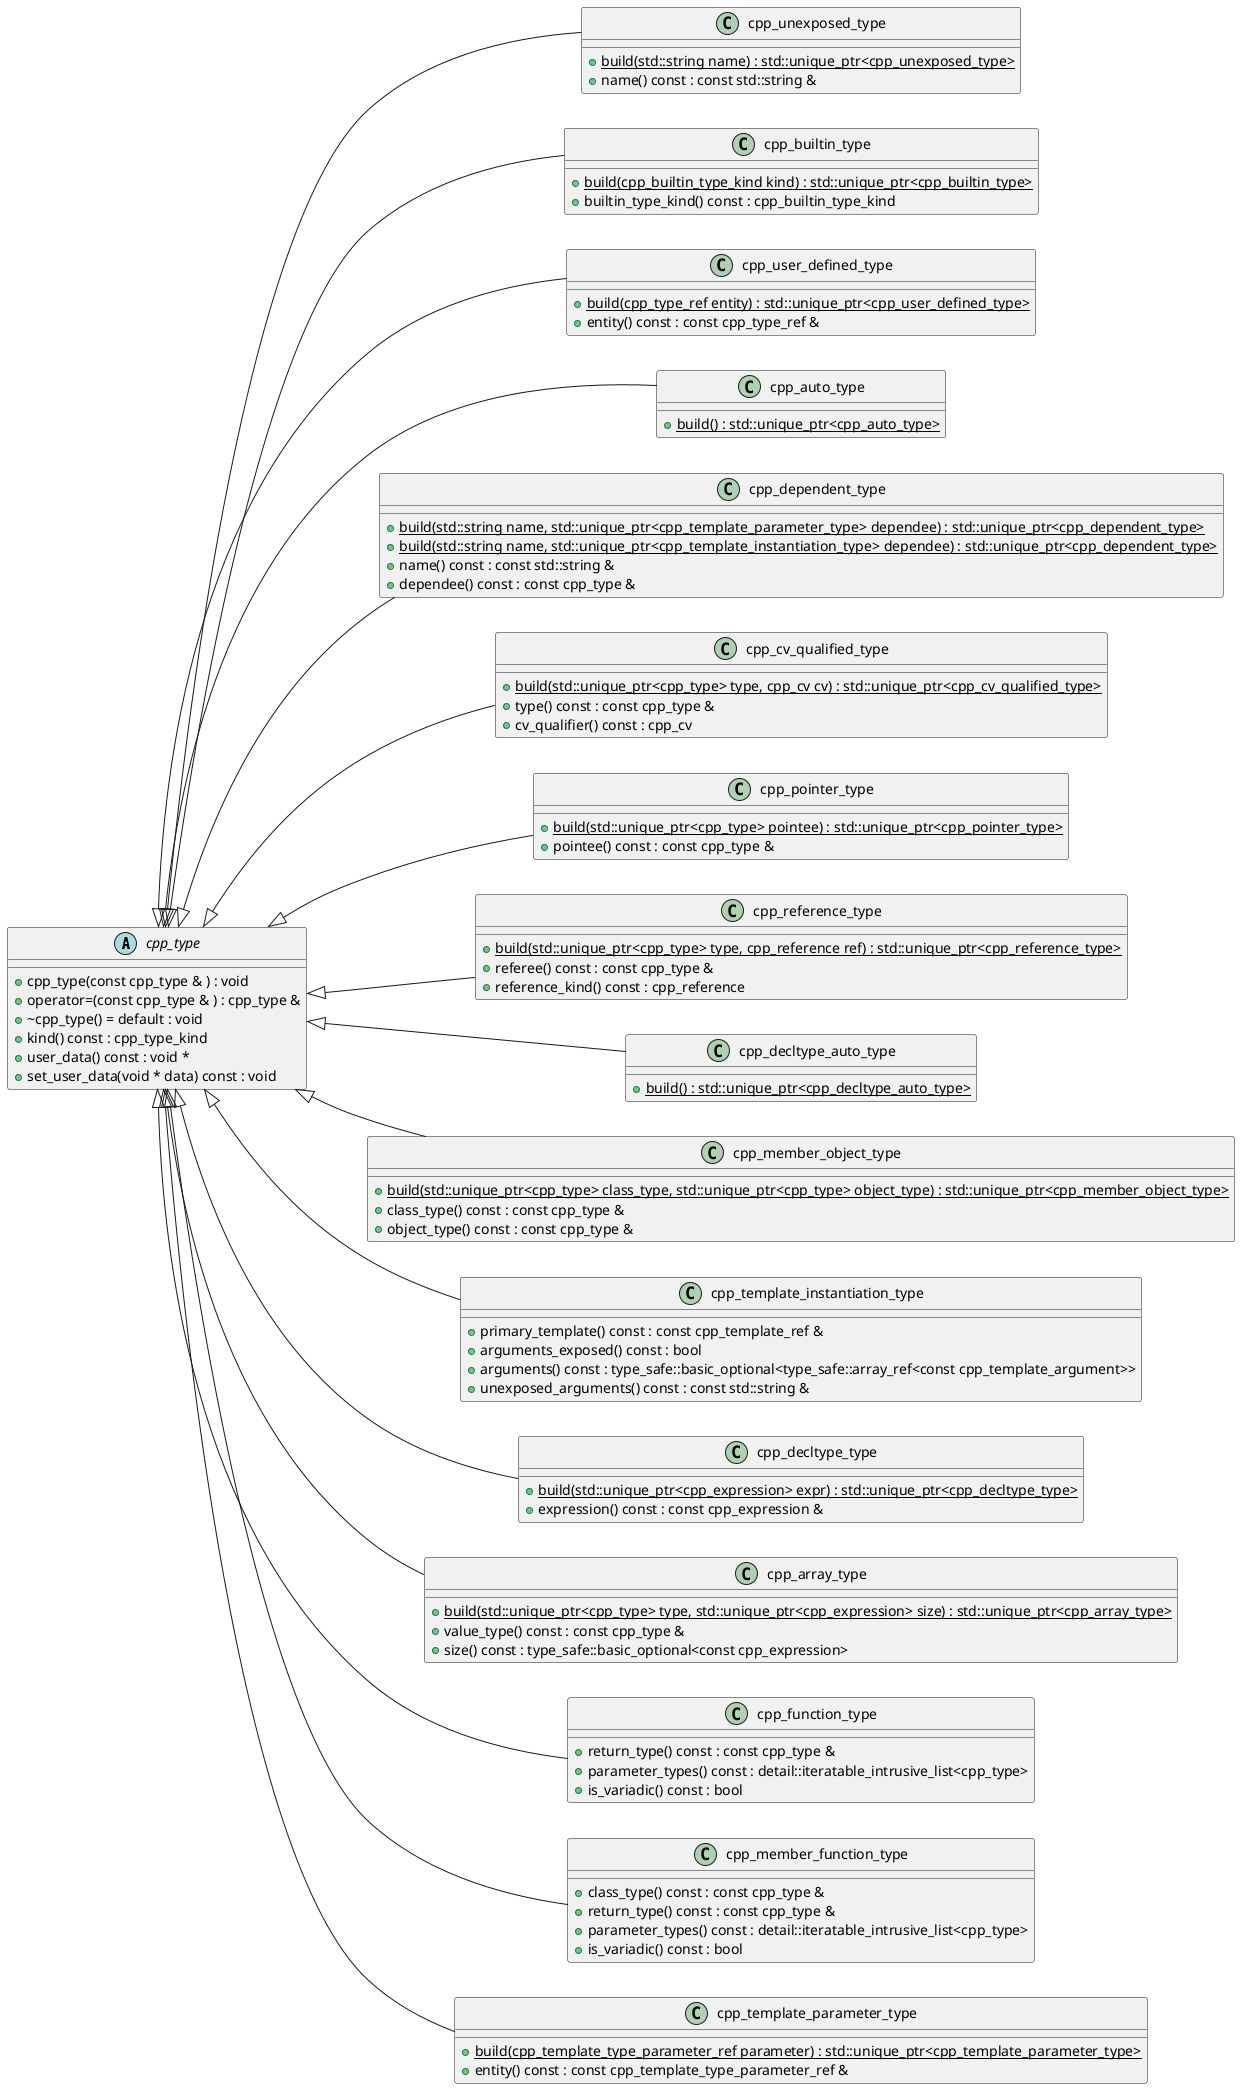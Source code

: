 @startuml
left to right direction
abstract "cpp_type" as C_0001585653041236922459
abstract C_0001585653041236922459 [[https://github.com/foonathan/cppast/blob/f81be80b524a88533f7e5eefd96fe10dc59cc289/include/cppast/cpp_type.hpp#L44{Base class for all C++ types.}]] {
+cpp_type(const cpp_type & ) : void
+operator=(const cpp_type & ) : cpp_type &
+~cpp_type() = default : void
+kind() const : cpp_type_kind
+user_data() const : void *
+set_user_data(void * data) const : void
}
class "cpp_unexposed_type" as C_0000601730303705395408
class C_0000601730303705395408 [[https://github.com/foonathan/cppast/blob/f81be80b524a88533f7e5eefd96fe10dc59cc289/include/cppast/cpp_type.hpp#L95{An unexposed [cppast::cpp_type](). This is one where no further information besides a name is available.}]] {
{static} +build(std::string name) : std::unique_ptr<cpp_unexposed_type>
+name() const : const std::string &
}
class "cpp_builtin_type" as C_0002035785082080260407
class C_0002035785082080260407 [[https://github.com/foonathan/cppast/blob/f81be80b524a88533f7e5eefd96fe10dc59cc289/include/cppast/cpp_type.hpp#L161{A builtin [cppast::cpp_type](). This is one where there is no associated [cppast::cpp_entity]().}]] {
{static} +build(cpp_builtin_type_kind kind) : std::unique_ptr<cpp_builtin_type>
+builtin_type_kind() const : cpp_builtin_type_kind
}
class "cpp_user_defined_type" as C_0002166954434825938188
class C_0002166954434825938188 [[https://github.com/foonathan/cppast/blob/f81be80b524a88533f7e5eefd96fe10dc59cc289/include/cppast/cpp_type.hpp#L202{A user-defined [cppast::cpp_type](). It has an associated [cppast::cpp_entity]().}]] {
{static} +build(cpp_type_ref entity) : std::unique_ptr<cpp_user_defined_type>
+entity() const : const cpp_type_ref &
}
class "cpp_auto_type" as C_0001809003368459807767
class C_0001809003368459807767 [[https://github.com/foonathan/cppast/blob/f81be80b524a88533f7e5eefd96fe10dc59cc289/include/cppast/cpp_type.hpp#L230{A [cppast::cpp_type]() that isn't given but deduced by `auto`.}]] {
{static} +build() : std::unique_ptr<cpp_auto_type>
}
class "cpp_dependent_type" as C_0000507998479194737071
class C_0000507998479194737071 [[https://github.com/foonathan/cppast/blob/f81be80b524a88533f7e5eefd96fe10dc59cc289/include/cppast/cpp_type.hpp#L249{A [cppast::cpp_type]() that depends on another type.}]] {
{static} +build(std::string name, std::unique_ptr<cpp_template_parameter_type> dependee) : std::unique_ptr<cpp_dependent_type>
{static} +build(std::string name, std::unique_ptr<cpp_template_instantiation_type> dependee) : std::unique_ptr<cpp_dependent_type>
+name() const : const std::string &
+dependee() const : const cpp_type &
}
class "cpp_cv_qualified_type" as C_0000342846994454958214
class C_0000342846994454958214 [[https://github.com/foonathan/cppast/blob/f81be80b524a88533f7e5eefd96fe10dc59cc289/include/cppast/cpp_type.hpp#L311{A [cppast::cpp_cv]() qualified [cppast::cpp_type]().}]] {
{static} +build(std::unique_ptr<cpp_type> type, cpp_cv cv) : std::unique_ptr<cpp_cv_qualified_type>
+type() const : const cpp_type &
+cv_qualifier() const : cpp_cv
}
class "cpp_pointer_type" as C_0000861535705589766807
class C_0000861535705589766807 [[https://github.com/foonathan/cppast/blob/f81be80b524a88533f7e5eefd96fe10dc59cc289/include/cppast/cpp_type.hpp#L359{A pointer to a [cppast::cpp_type]().}]] {
{static} +build(std::unique_ptr<cpp_type> pointee) : std::unique_ptr<cpp_pointer_type>
+pointee() const : const cpp_type &
}
class "cpp_reference_type" as C_0000600573949475383075
class C_0000600573949475383075 [[https://github.com/foonathan/cppast/blob/f81be80b524a88533f7e5eefd96fe10dc59cc289/include/cppast/cpp_type.hpp#L394{A reference to a [cppast::cpp_type]().}]] {
{static} +build(std::unique_ptr<cpp_type> type, cpp_reference ref) : std::unique_ptr<cpp_reference_type>
+referee() const : const cpp_type &
+reference_kind() const : cpp_reference
}
class "cpp_decltype_auto_type" as C_0000026248340214462662
class C_0000026248340214462662 [[https://github.com/foonathan/cppast/blob/f81be80b524a88533f7e5eefd96fe10dc59cc289/include/cppast/cppast_fwd.hpp#L27{cpp_decltype_auto_type}]] {
{static} +build() : std::unique_ptr<cpp_decltype_auto_type>
}
class "cpp_member_object_type" as C_0000603633382993980808
class C_0000603633382993980808 [[https://github.com/foonathan/cppast/blob/f81be80b524a88533f7e5eefd96fe10dc59cc289/include/cppast/cppast_fwd.hpp#L53{cpp_member_object_type}]] {
{static} +build(std::unique_ptr<cpp_type> class_type, std::unique_ptr<cpp_type> object_type) : std::unique_ptr<cpp_member_object_type>
+class_type() const : const cpp_type &
+object_type() const : const cpp_type &
}
class "cpp_template_instantiation_type" as C_0001009421424714355715
class C_0001009421424714355715 [[https://github.com/foonathan/cppast/blob/f81be80b524a88533f7e5eefd96fe10dc59cc289/include/cppast/cppast_fwd.hpp#L63{cpp_template_instantiation_type}]] {
+primary_template() const : const cpp_template_ref &
+arguments_exposed() const : bool
+arguments() const : type_safe::basic_optional<type_safe::array_ref<const cpp_template_argument>>
+unexposed_arguments() const : const std::string &
}
class "cpp_decltype_type" as C_0001184982835175222056
class C_0001184982835175222056 [[https://github.com/foonathan/cppast/blob/f81be80b524a88533f7e5eefd96fe10dc59cc289/include/cppast/cppast_fwd.hpp#L28{cpp_decltype_type}]] {
{static} +build(std::unique_ptr<cpp_expression> expr) : std::unique_ptr<cpp_decltype_type>
+expression() const : const cpp_expression &
}
class "cpp_array_type" as C_0001347498727659770075
class C_0001347498727659770075 [[https://github.com/foonathan/cppast/blob/f81be80b524a88533f7e5eefd96fe10dc59cc289/include/cppast/cppast_fwd.hpp#L14{cpp_array_type}]] {
{static} +build(std::unique_ptr<cpp_type> type, std::unique_ptr<cpp_expression> size) : std::unique_ptr<cpp_array_type>
+value_type() const : const cpp_type &
+size() const : type_safe::basic_optional<const cpp_expression>
}
class "cpp_function_type" as C_0001455852309215570565
class C_0001455852309215570565 [[https://github.com/foonathan/cppast/blob/f81be80b524a88533f7e5eefd96fe10dc59cc289/include/cppast/cppast_fwd.hpp#L44{cpp_function_type}]] {
+return_type() const : const cpp_type &
+parameter_types() const : detail::iteratable_intrusive_list<cpp_type>
+is_variadic() const : bool
}
class "cpp_member_function_type" as C_0001956941679276907326
class C_0001956941679276907326 [[https://github.com/foonathan/cppast/blob/f81be80b524a88533f7e5eefd96fe10dc59cc289/include/cppast/cppast_fwd.hpp#L52{cpp_member_function_type}]] {
+class_type() const : const cpp_type &
+return_type() const : const cpp_type &
+parameter_types() const : detail::iteratable_intrusive_list<cpp_type>
+is_variadic() const : bool
}
class "cpp_template_parameter_type" as C_0002158322113857881673
class C_0002158322113857881673 [[https://github.com/foonathan/cppast/blob/f81be80b524a88533f7e5eefd96fe10dc59cc289/include/cppast/cppast_fwd.hpp#L65{cpp_template_parameter_type}]] {
{static} +build(cpp_template_type_parameter_ref parameter) : std::unique_ptr<cpp_template_parameter_type>
+entity() const : const cpp_template_type_parameter_ref &
}
C_0001585653041236922459 <|-- C_0000601730303705395408
C_0001585653041236922459 <|-- C_0002035785082080260407
C_0001585653041236922459 <|-- C_0002166954434825938188
C_0001585653041236922459 <|-- C_0001809003368459807767
C_0001585653041236922459 <|-- C_0000507998479194737071
C_0001585653041236922459 <|-- C_0000342846994454958214
C_0001585653041236922459 <|-- C_0000861535705589766807
C_0001585653041236922459 <|-- C_0000600573949475383075
C_0001585653041236922459 <|-- C_0000026248340214462662
C_0001585653041236922459 <|-- C_0000603633382993980808
C_0001585653041236922459 <|-- C_0001009421424714355715
C_0001585653041236922459 <|-- C_0001184982835175222056
C_0001585653041236922459 <|-- C_0001347498727659770075
C_0001585653041236922459 <|-- C_0001455852309215570565
C_0001585653041236922459 <|-- C_0001956941679276907326
C_0001585653041236922459 <|-- C_0002158322113857881673
@enduml
